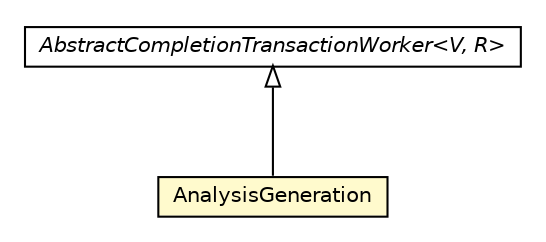 #!/usr/local/bin/dot
#
# Class diagram 
# Generated by UMLGraph version 5.1 (http://www.umlgraph.org/)
#

digraph G {
	edge [fontname="Helvetica",fontsize=10,labelfontname="Helvetica",labelfontsize=10];
	node [fontname="Helvetica",fontsize=10,shape=plaintext];
	nodesep=0.25;
	ranksep=0.5;
	// org.androidtransfuse.processor.AbstractCompletionTransactionWorker<V, R>
	c107055 [label=<<table title="org.androidtransfuse.processor.AbstractCompletionTransactionWorker" border="0" cellborder="1" cellspacing="0" cellpadding="2" port="p" href="../processor/AbstractCompletionTransactionWorker.html">
		<tr><td><table border="0" cellspacing="0" cellpadding="1">
<tr><td align="center" balign="center"><font face="Helvetica-Oblique"> AbstractCompletionTransactionWorker&lt;V, R&gt; </font></td></tr>
		</table></td></tr>
		</table>>, fontname="Helvetica", fontcolor="black", fontsize=10.0];
	// org.androidtransfuse.gen.AnalysisGeneration
	c107083 [label=<<table title="org.androidtransfuse.gen.AnalysisGeneration" border="0" cellborder="1" cellspacing="0" cellpadding="2" port="p" bgcolor="lemonChiffon" href="./AnalysisGeneration.html">
		<tr><td><table border="0" cellspacing="0" cellpadding="1">
<tr><td align="center" balign="center"> AnalysisGeneration </td></tr>
		</table></td></tr>
		</table>>, fontname="Helvetica", fontcolor="black", fontsize=10.0];
	//org.androidtransfuse.gen.AnalysisGeneration extends org.androidtransfuse.processor.AbstractCompletionTransactionWorker<javax.inject.Provider<org.androidtransfuse.adapter.ASTType>, com.sun.codemodel.JDefinedClass>
	c107055:p -> c107083:p [dir=back,arrowtail=empty];
}

